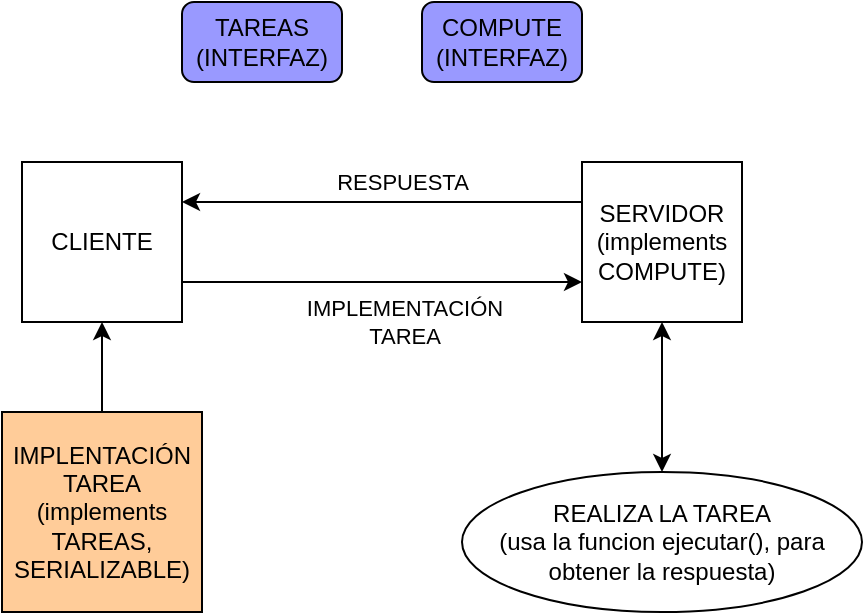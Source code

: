 <mxfile version="21.2.1" type="device">
  <diagram name="Página-1" id="BOac0KCUuHK02oAb-1G4">
    <mxGraphModel dx="869" dy="533" grid="1" gridSize="10" guides="1" tooltips="1" connect="1" arrows="1" fold="1" page="1" pageScale="1" pageWidth="827" pageHeight="1169" math="0" shadow="0">
      <root>
        <mxCell id="0" />
        <mxCell id="1" parent="0" />
        <mxCell id="IWBIa9kebdmR_ptSJBhN-12" style="edgeStyle=orthogonalEdgeStyle;rounded=0;orthogonalLoop=1;jettySize=auto;html=1;exitX=1;exitY=0.75;exitDx=0;exitDy=0;entryX=0;entryY=0.75;entryDx=0;entryDy=0;" edge="1" parent="1" source="IWBIa9kebdmR_ptSJBhN-1" target="IWBIa9kebdmR_ptSJBhN-4">
          <mxGeometry relative="1" as="geometry" />
        </mxCell>
        <mxCell id="IWBIa9kebdmR_ptSJBhN-13" value="IMPLEMENTACIÓN &lt;br&gt;TAREA" style="edgeLabel;html=1;align=center;verticalAlign=middle;resizable=0;points=[];fillColor=#FFCC99;" vertex="1" connectable="0" parent="IWBIa9kebdmR_ptSJBhN-12">
          <mxGeometry x="0.11" y="-2" relative="1" as="geometry">
            <mxPoint y="18" as="offset" />
          </mxGeometry>
        </mxCell>
        <mxCell id="IWBIa9kebdmR_ptSJBhN-1" value="CLIENTE" style="whiteSpace=wrap;html=1;aspect=fixed;" vertex="1" parent="1">
          <mxGeometry x="200" y="160" width="80" height="80" as="geometry" />
        </mxCell>
        <mxCell id="IWBIa9kebdmR_ptSJBhN-3" style="edgeStyle=orthogonalEdgeStyle;rounded=0;orthogonalLoop=1;jettySize=auto;html=1;exitX=0.5;exitY=0;exitDx=0;exitDy=0;entryX=0.5;entryY=1;entryDx=0;entryDy=0;" edge="1" parent="1" source="IWBIa9kebdmR_ptSJBhN-2" target="IWBIa9kebdmR_ptSJBhN-1">
          <mxGeometry relative="1" as="geometry" />
        </mxCell>
        <mxCell id="IWBIa9kebdmR_ptSJBhN-2" value="IMPLENTACIÓN&lt;br&gt;TAREA&lt;br&gt;(implements TAREAS, SERIALIZABLE)" style="whiteSpace=wrap;html=1;aspect=fixed;fillColor=#FFCC99;" vertex="1" parent="1">
          <mxGeometry x="190" y="285" width="100" height="100" as="geometry" />
        </mxCell>
        <mxCell id="IWBIa9kebdmR_ptSJBhN-11" style="edgeStyle=orthogonalEdgeStyle;rounded=0;orthogonalLoop=1;jettySize=auto;html=1;exitX=0;exitY=0.25;exitDx=0;exitDy=0;entryX=1;entryY=0.25;entryDx=0;entryDy=0;" edge="1" parent="1" source="IWBIa9kebdmR_ptSJBhN-4" target="IWBIa9kebdmR_ptSJBhN-1">
          <mxGeometry relative="1" as="geometry" />
        </mxCell>
        <mxCell id="IWBIa9kebdmR_ptSJBhN-14" value="RESPUESTA" style="edgeLabel;html=1;align=center;verticalAlign=middle;resizable=0;points=[];" vertex="1" connectable="0" parent="IWBIa9kebdmR_ptSJBhN-11">
          <mxGeometry x="-0.147" y="-4" relative="1" as="geometry">
            <mxPoint x="-5" y="-6" as="offset" />
          </mxGeometry>
        </mxCell>
        <mxCell id="IWBIa9kebdmR_ptSJBhN-4" value="SERVIDOR&lt;br&gt;(implements&lt;br&gt;COMPUTE)" style="whiteSpace=wrap;html=1;aspect=fixed;" vertex="1" parent="1">
          <mxGeometry x="480" y="160" width="80" height="80" as="geometry" />
        </mxCell>
        <mxCell id="IWBIa9kebdmR_ptSJBhN-5" value="REALIZA LA TAREA&lt;br&gt;(usa la funcion ejecutar(), para obtener la respuesta)" style="ellipse;whiteSpace=wrap;html=1;" vertex="1" parent="1">
          <mxGeometry x="420" y="315" width="200" height="70" as="geometry" />
        </mxCell>
        <mxCell id="IWBIa9kebdmR_ptSJBhN-7" value="TAREAS&lt;br&gt;(INTERFAZ)" style="rounded=1;whiteSpace=wrap;html=1;fillColor=#9999FF;" vertex="1" parent="1">
          <mxGeometry x="280" y="80" width="80" height="40" as="geometry" />
        </mxCell>
        <mxCell id="IWBIa9kebdmR_ptSJBhN-8" value="COMPUTE (INTERFAZ)" style="rounded=1;whiteSpace=wrap;html=1;fillColor=#9999FF;" vertex="1" parent="1">
          <mxGeometry x="400" y="80" width="80" height="40" as="geometry" />
        </mxCell>
        <mxCell id="IWBIa9kebdmR_ptSJBhN-17" value="" style="endArrow=classic;startArrow=classic;html=1;rounded=0;exitX=0.5;exitY=0;exitDx=0;exitDy=0;entryX=0.5;entryY=1;entryDx=0;entryDy=0;" edge="1" parent="1" source="IWBIa9kebdmR_ptSJBhN-5" target="IWBIa9kebdmR_ptSJBhN-4">
          <mxGeometry width="50" height="50" relative="1" as="geometry">
            <mxPoint x="290" y="250" as="sourcePoint" />
            <mxPoint x="340" y="200" as="targetPoint" />
          </mxGeometry>
        </mxCell>
      </root>
    </mxGraphModel>
  </diagram>
</mxfile>
